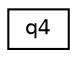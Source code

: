 digraph "Graphical Class Hierarchy"
{
  edge [fontname="Helvetica",fontsize="10",labelfontname="Helvetica",labelfontsize="10"];
  node [fontname="Helvetica",fontsize="10",shape=record];
  rankdir="LR";
  Node1 [label="q4",height=0.2,width=0.4,color="black", fillcolor="white", style="filled",URL="$classq4.html"];
}
